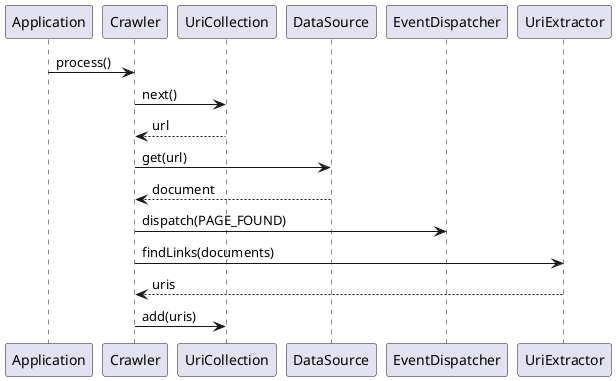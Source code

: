 @startuml


Application -> Crawler : process()

Crawler -> UriCollection : next()
Crawler <-- UriCollection : url

Crawler -> DataSource : get(url)
Crawler <-- DataSource : document

Crawler -> EventDispatcher : dispatch(PAGE_FOUND)

Crawler -> UriExtractor : findLinks(documents)
Crawler <-- UriExtractor : uris

Crawler -> UriCollection : add(uris)

@enduml
